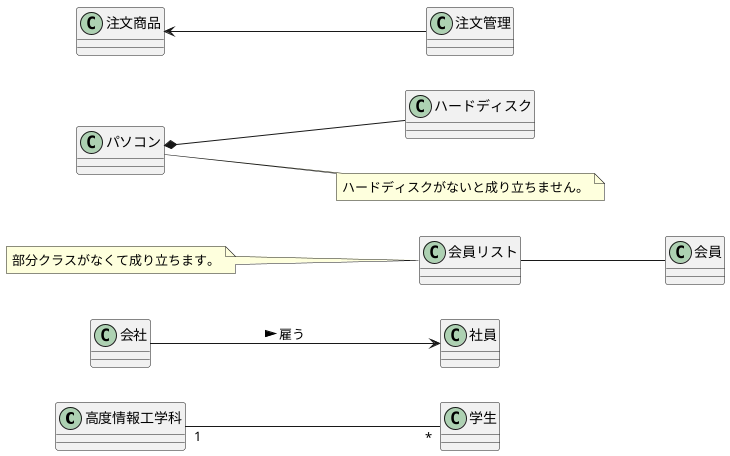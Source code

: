 @startuml
left to right direction
高度情報工学科 "1" -- "*" 学生
会社 --> 社員:雇う > 
会員リスト -- 会員
パソコン *--ハードディスク
注文商品 <-- 注文管理
note left of 会員リスト
  部分クラスがなくて成り立ちます。
end note
note right of パソコン
  ハードディスクがないと成り立ちません。
end note
@enduml